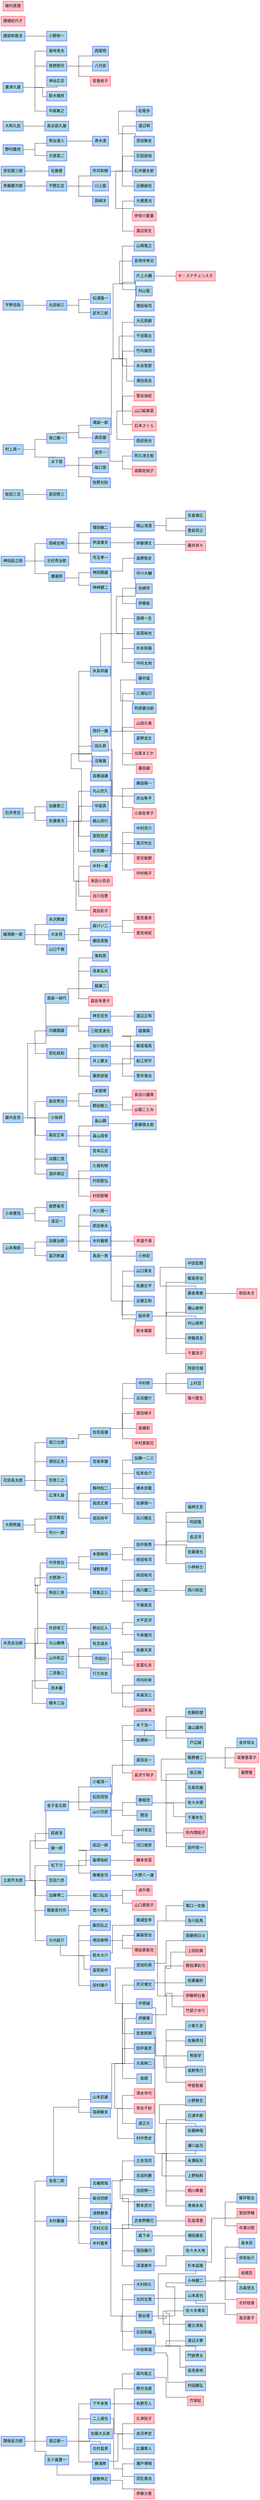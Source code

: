graph "ShogiPlayers" {
graph [charset="UTF-8", rankdir="LR", splines="ortho"]
node [fontname="Sans", shape="record"]



// Attributes




// Persons
pro_1 [color="blue", fillcolor="lightblue", label=" 金易二郎", style="filled"]
pro_2 [color="blue", fillcolor="lightblue", label=" 木村義雄", style="filled"]
pro_3 [color="blue", fillcolor="lightblue", label=" 金子金五郎", style="filled"]
pro_4 [color="blue", fillcolor="lightblue", label=" 渡辺東一", style="filled"]
pro_5 [color="blue", fillcolor="lightblue", label=" 萩原淳", style="filled"]
pro_6 [color="blue", fillcolor="lightblue", label=" 中井捨吉", style="filled"]
pro_7 [color="blue", fillcolor="lightblue", label=" 大野源一", style="filled"]
pro_8 [color="blue", fillcolor="lightblue", label=" 志沢春吉", style="filled"]
pro_9 [color="blue", fillcolor="lightblue", label=" 市川一郎", style="filled"]
pro_10 [color="blue", fillcolor="lightblue", label=" 坂口允彦", style="filled"]
pro_11 [color="blue", fillcolor="lightblue", label=" 塚田正夫", style="filled"]
pro_12 [color="blue", fillcolor="lightblue", label=" 梶一郎", style="filled"]
pro_13 [color="blue", fillcolor="lightblue", label=" 角田三男", style="filled"]
pro_14 [color="blue", fillcolor="lightblue", label=" 加藤治郎", style="filled"]
pro_15 [color="blue", fillcolor="lightblue", label=" 松下力", style="filled"]
pro_16 [color="blue", fillcolor="lightblue", label=" 奥野基芳", style="filled"]
pro_17 [color="blue", fillcolor="lightblue", label=" 小堀清一", style="filled"]
pro_18 [color="blue", fillcolor="lightblue", label=" 升田幸三", style="filled"]
pro_19 [color="blue", fillcolor="lightblue", label=" 高島一岐代", style="filled"]
pro_20 [color="blue", fillcolor="lightblue", label=" 荒巻三之", style="filled"]
pro_21 [color="blue", fillcolor="lightblue", label=" 永沢勝雄", style="filled"]
pro_22 [color="blue", fillcolor="lightblue", label=" 加藤恵三", style="filled"]
pro_23 [color="blue", fillcolor="lightblue", label=" 岡崎史明", style="filled"]
pro_24 [color="blue", fillcolor="lightblue", label=" 北楯修哉", style="filled"]
pro_25 [color="blue", fillcolor="lightblue", label=" 松田茂役", style="filled"]
pro_26 [color="blue", fillcolor="lightblue", label=" 大山康晴", style="filled"]
pro_27 [color="blue", fillcolor="lightblue", label=" 山本武雄", style="filled"]
pro_28 [color="blue", fillcolor="lightblue", label=" 山中和正", style="filled"]
pro_29 [color="blue", fillcolor="lightblue", label=" 板谷四郎", style="filled"]
pro_30 [color="blue", fillcolor="lightblue", label=" 本間爽悦", style="filled"]
pro_31 [color="blue", fillcolor="lightblue", label=" 高柳敏夫", style="filled"]
pro_32 [color="blue", fillcolor="lightblue", label=" 広津久雄", style="filled"]
pro_33 [color="blue", fillcolor="lightblue", label=" 吉田六彦", style="filled"]
pro_34 [color="blue", fillcolor="lightblue", label=" 富沢幹雄", style="filled"]
pro_35 [color="blue", fillcolor="lightblue", label=" 原田泰夫", style="filled"]
pro_36 [color="blue", fillcolor="lightblue", label=" 星田啓三", style="filled"]
pro_37 [color="blue", fillcolor="lightblue", label=" 南口繁一", style="filled"]
pro_38 [color="blue", fillcolor="lightblue", label=" 北村秀治郎", style="filled"]
pro_39 [color="blue", fillcolor="lightblue", label=" 花村元司", style="filled"]
pro_40 [color="blue", fillcolor="lightblue", label=" 山川次彦", style="filled"]
pro_41 [color="blue", fillcolor="lightblue", label=" 佐瀬勇次", style="filled"]
pro_42 [color="blue", fillcolor="lightblue", label=" 加藤博二", style="filled"]
pro_43 [color="blue", fillcolor="lightblue", label=" 丸田祐三", style="filled"]
pro_44 [color="blue", fillcolor="lightblue", label=" 灘蓮照", style="filled"]
pro_45 [color="blue", fillcolor="lightblue", label=" 平野広吉", style="filled"]
pro_46 [color="blue", fillcolor="lightblue", label=" 五十嵐豊一", style="filled"]
pro_47 [color="blue", fillcolor="lightblue", label=" 清野静男", style="filled"]
pro_48 [color="blue", fillcolor="lightblue", label=" 佐藤豊", style="filled"]
pro_49 [color="blue", fillcolor="lightblue", label=" 木川貴一", style="filled"]
pro_50 [color="blue", fillcolor="lightblue", label=" 下平幸男", style="filled"]
pro_51 [color="blue", fillcolor="lightblue", label=" 二見敬三", style="filled"]
pro_52 [color="blue", fillcolor="lightblue", label=" 西本馨", style="filled"]
pro_53 [color="blue", fillcolor="lightblue", label=" 神田鎮雄", style="filled"]
pro_54 [color="blue", fillcolor="lightblue", label=" 熊谷達人", style="filled"]
pro_55 [color="blue", fillcolor="lightblue", label=" 増田敏二", style="filled"]
pro_56 [color="blue", fillcolor="lightblue", label=" 浅沼一", style="filled"]
pro_57 [color="blue", fillcolor="lightblue", label=" 二上達也", style="filled"]
pro_58 [color="blue", fillcolor="lightblue", label=" 橋本三治", style="filled"]
pro_59 [color="blue", fillcolor="lightblue", label=" 津村常吉", style="filled"]
pro_60 [color="blue", fillcolor="lightblue", label=" 北村昌男", style="filled"]
pro_61 [color="blue", fillcolor="lightblue", label=" 関根茂", style="filled"]
pro_62 [color="blue", fillcolor="lightblue", label=" 大友昇", style="filled"]
pro_63 [color="blue", fillcolor="lightblue", label=" 佐藤庄平", style="filled"]
pro_64 [color="blue", fillcolor="lightblue", label=" 加藤一二三", style="filled"]
pro_65 [color="blue", fillcolor="lightblue", label=" 宮坂幸雄", style="filled"]
pro_66 [color="blue", fillcolor="lightblue", label=" 有吉道夫", style="filled"]
pro_67 [color="blue", fillcolor="lightblue", label=" 長谷部久雄", style="filled"]
pro_68 [color="blue", fillcolor="lightblue", label=" 芹沢博文", style="filled"]
pro_69 [color="blue", fillcolor="lightblue", label=" 関屋喜代作", style="filled"]
pro_70 [color="blue", fillcolor="lightblue", label=" 賀集正三", style="filled"]
pro_71 [color="blue", fillcolor="lightblue", label=" 大村和久", style="filled"]
pro_72 [color="blue", fillcolor="lightblue", label=" 大原英二", style="filled"]
pro_73 [color="blue", fillcolor="lightblue", label=" 剱持松二", style="filled"]
pro_74 [color="blue", fillcolor="lightblue", label=" 佐藤大五郎", style="filled"]
pro_75 [color="blue", fillcolor="lightblue", label=" 吉田利勝", style="filled"]
pro_76 [color="blue", fillcolor="lightblue", label=" 北村文男", style="filled"]
pro_77 [color="blue", fillcolor="lightblue", label=" 内藤國雄", style="filled"]
pro_78 [color="blue", fillcolor="lightblue", label=" 伊達康夫", style="filled"]
pro_79 [color="blue", fillcolor="lightblue", label=" 佐伯昌優", style="filled"]
pro_80 [color="blue", fillcolor="lightblue", label=" 木村嘉孝", style="filled"]
pro_81 [color="blue", fillcolor="lightblue", label=" 山口千嶺", style="filled"]
pro_82 [color="blue", fillcolor="lightblue", label=" 木村義徳", style="filled"]
pro_83 [color="blue", fillcolor="lightblue", label=" 高島弘光", style="filled"]
pro_84 [color="blue", fillcolor="lightblue", label=" 板谷進", style="filled"]
pro_85 [color="blue", fillcolor="lightblue", label=" 米長邦雄", style="filled"]
pro_86 [color="blue", fillcolor="lightblue", label=" 大内延介", style="filled"]
pro_87 [color="blue", fillcolor="lightblue", label=" 西村一義", style="filled"]
pro_88 [color="blue", fillcolor="lightblue", label=" 木下晃", style="filled"]
pro_89 [color="blue", fillcolor="lightblue", label=" 山口英夫", style="filled"]
pro_90 [color="blue", fillcolor="lightblue", label=" 桜井昇", style="filled"]
pro_91 [color="blue", fillcolor="lightblue", label=" 田辺一郎", style="filled"]
pro_92 [color="blue", fillcolor="lightblue", label=" 中原誠", style="filled"]
pro_93 [color="blue", fillcolor="lightblue", label=" 桐山清澄", style="filled"]
pro_94 [color="blue", fillcolor="lightblue", label=" 高田丈資", style="filled"]
pro_95 [color="blue", fillcolor="lightblue", label=" 河口俊彦", style="filled"]
pro_96 [color="blue", fillcolor="lightblue", label=" 勝浦修", style="filled"]
pro_97 [color="blue", fillcolor="lightblue", label=" 石田和雄", style="filled"]
pro_98 [color="blue", fillcolor="lightblue", label=" 若松政和", style="filled"]
pro_99 [color="blue", fillcolor="lightblue", label=" 森安秀光", style="filled"]
pro_100 [color="blue", fillcolor="lightblue", label=" 森けい二", style="filled"]
pro_101 [color="blue", fillcolor="lightblue", label=" 滝誠一郎", style="filled"]
pro_102 [color="blue", fillcolor="lightblue", label=" 池田修一", style="filled"]
pro_103 [color="blue", fillcolor="lightblue", label=" 野本虎次", style="filled"]
pro_104 [color="blue", fillcolor="lightblue", label=" 田中魁秀", style="filled"]
pro_105 [color="blue", fillcolor="lightblue", label=" 坪内利幸", style="filled"]
pro_106 [color="blue", fillcolor="lightblue", label=" 佐藤義則", style="filled"]
pro_107 [color="blue", fillcolor="lightblue", label=" 安恵照剛", style="filled"]
pro_108 [color="blue", fillcolor="lightblue", label=" 森安正幸", style="filled"]
pro_109 [color="blue", fillcolor="lightblue", label=" 田丸昇", style="filled"]
pro_110 [color="blue", fillcolor="lightblue", label=" 宮田利男", style="filled"]
pro_111 [color="blue", fillcolor="lightblue", label=" 真部一男", style="filled"]
pro_112 [color="blue", fillcolor="lightblue", label=" 小阪昇", style="filled"]
pro_113 [color="blue", fillcolor="lightblue", label=" 淡路仁茂", style="filled"]
pro_114 [color="blue", fillcolor="lightblue", label=" 青野照市", style="filled"]
pro_115 [color="blue", fillcolor="lightblue", label=" 椎橋金司", style="filled"]
pro_116 [color="blue", fillcolor="lightblue", label=" 前田祐司", style="filled"]
pro_117 [color="blue", fillcolor="lightblue", label=" 飯野健二", style="filled"]
pro_118 [color="blue", fillcolor="lightblue", label=" 伊藤果", style="filled"]
pro_119 [color="blue", fillcolor="lightblue", label=" 菊地常夫", style="filled"]
pro_120 [color="blue", fillcolor="lightblue", label=" 桐谷広人", style="filled"]
pro_121 [color="blue", fillcolor="lightblue", label=" 沼春雄", style="filled"]
pro_122 [color="blue", fillcolor="lightblue", label=" 有野芳人", style="filled"]
pro_123 [color="blue", fillcolor="lightblue", label=" 小林健二", style="filled"]
pro_124 [color="blue", fillcolor="lightblue", label=" 土佐浩司", style="filled"]
pro_125 [color="blue", fillcolor="lightblue", label=" 酒井順吉", style="filled"]
pro_126 [color="blue", fillcolor="lightblue", label=" 森信雄", style="filled"]
pro_127 [color="blue", fillcolor="lightblue", label=" 田中寅彦", style="filled"]
pro_128 [color="blue", fillcolor="lightblue", label=" 東和男", style="filled"]
pro_129 [color="blue", fillcolor="lightblue", label=" 中田章道", style="filled"]
pro_130 [color="blue", fillcolor="lightblue", label=" 大島映二", style="filled"]
pro_131 [color="blue", fillcolor="lightblue", label=" 谷川浩司", style="filled"]
pro_132 [color="blue", fillcolor="lightblue", label=" 松浦隆一", style="filled"]
pro_133 [color="blue", fillcolor="lightblue", label=" 青木清", style="filled"]
pro_134 [color="blue", fillcolor="lightblue", label=" 小野修一", style="filled"]
pro_135 [color="blue", fillcolor="lightblue", label=" 福崎文吾", style="filled"]
pro_136 [color="blue", fillcolor="lightblue", label=" 鈴木輝彦", style="filled"]
pro_137 [color="blue", fillcolor="lightblue", label=" 武者野勝巳", style="filled"]
pro_138 [color="blue", fillcolor="lightblue", label=" 脇謙二", style="filled"]
pro_140 [color="blue", fillcolor="lightblue", label=" 瀬戸博晴", style="filled"]
pro_141 [color="blue", fillcolor="lightblue", label=" 児玉孝一", style="filled"]
pro_142 [color="blue", fillcolor="lightblue", label=" 高橋道雄", style="filled"]
pro_143 [color="blue", fillcolor="lightblue", label=" 中村修", style="filled"]
pro_144 [color="blue", fillcolor="lightblue", label=" 泉正樹", style="filled"]
pro_145 [color="blue", fillcolor="lightblue", label=" 依田有司", style="filled"]
pro_146 [color="blue", fillcolor="lightblue", label=" 島朗", style="filled"]
pro_147 [color="blue", fillcolor="lightblue", label=" 南芳一", style="filled"]
pro_148 [color="blue", fillcolor="lightblue", label=" 塚田泰明", style="filled"]
pro_149 [color="blue", fillcolor="lightblue", label=" 神谷広志", style="filled"]
pro_150 [color="blue", fillcolor="lightblue", label=" 植山悦行", style="filled"]
pro_151 [color="blue", fillcolor="lightblue", label=" 西川慶二", style="filled"]
pro_152 [color="blue", fillcolor="lightblue", label=" 武市三郎", style="filled"]
pro_153 [color="blue", fillcolor="lightblue", label=" 室岡克彦", style="filled"]
pro_154 [color="blue", fillcolor="lightblue", label=" 堀口弘治", style="filled"]
pro_155 [color="blue", fillcolor="lightblue", label=" 大野八一雄", style="filled"]
pro_156 [color="blue", fillcolor="lightblue", label=" 加瀬純一", style="filled"]
pro_157 [color="blue", fillcolor="lightblue", label=" 井上慶太", style="filled"]
pro_158 [color="blue", fillcolor="lightblue", label=" 有森浩三", style="filled"]
pro_159 [color="blue", fillcolor="lightblue", label=" 飯田弘之", style="filled"]
pro_160 [color="blue", fillcolor="lightblue", label=" 神吉宏充", style="filled"]
pro_161 [color="blue", fillcolor="lightblue", label=" 森下卓", style="filled"]
pro_162 [color="blue", fillcolor="lightblue", label=" 浦野真彦", style="filled"]
pro_163 [color="blue", fillcolor="lightblue", label=" 小野敦生", style="filled"]
pro_164 [color="blue", fillcolor="lightblue", label=" 日浦市郎", style="filled"]
pro_165 [color="blue", fillcolor="lightblue", label=" 達正光", style="filled"]
pro_166 [color="blue", fillcolor="lightblue", label=" 伊藤博文", style="filled"]
pro_167 [color="blue", fillcolor="lightblue", label=" 小林宏", style="filled"]
pro_168 [color="blue", fillcolor="lightblue", label=" 富岡英作", style="filled"]
pro_169 [color="blue", fillcolor="lightblue", label=" 関浩", style="filled"]
pro_170 [color="blue", fillcolor="lightblue", label=" 本間博", style="filled"]
pro_171 [color="blue", fillcolor="lightblue", label=" 阿部隆", style="filled"]
pro_172 [color="blue", fillcolor="lightblue", label=" 所司和晴", style="filled"]
pro_173 [color="blue", fillcolor="lightblue", label=" 中田宏樹", style="filled"]
pro_174 [color="blue", fillcolor="lightblue", label=" 安西勝一", style="filled"]
pro_175 [color="blue", fillcolor="lightblue", label=" 羽生善治", style="filled"]
pro_176 [color="blue", fillcolor="lightblue", label=" 中田功", style="filled"]
pro_177 [color="blue", fillcolor="lightblue", label=" 石川陽生", style="filled"]
pro_178 [color="blue", fillcolor="lightblue", label=" 長沼洋", style="filled"]
pro_179 [color="blue", fillcolor="lightblue", label=" 神崎健二", style="filled"]
pro_180 [color="blue", fillcolor="lightblue", label=" 村山聖", style="filled"]
pro_181 [color="blue", fillcolor="lightblue", label=" 櫛田陽一", style="filled"]
pro_182 [color="blue", fillcolor="lightblue", label=" 佐藤康光", style="filled"]
pro_183 [color="blue", fillcolor="lightblue", label=" 森内俊之", style="filled"]
pro_184 [color="blue", fillcolor="lightblue", label=" 中川大輔", style="filled"]
pro_185 [color="blue", fillcolor="lightblue", label=" 先崎学", style="filled"]
pro_186 [color="blue", fillcolor="lightblue", label=" 野田敬三", style="filled"]
pro_187 [color="blue", fillcolor="lightblue", label=" 木下浩一", style="filled"]
pro_188 [color="blue", fillcolor="lightblue", label=" 小倉久史", style="filled"]
pro_189 [color="blue", fillcolor="lightblue", label=" 屋敷伸之", style="filled"]
pro_190 [color="blue", fillcolor="lightblue", label=" 藤原直哉", style="filled"]
pro_191 [color="blue", fillcolor="lightblue", label=" 高田尚平", style="filled"]
pro_192 [color="blue", fillcolor="lightblue", label=" 畠山鎮", style="filled"]
pro_193 [color="blue", fillcolor="lightblue", label=" 畠山成幸", style="filled"]
pro_194 [color="blue", fillcolor="lightblue", label=" 丸山忠久", style="filled"]
pro_195 [color="blue", fillcolor="lightblue", label=" 郷田真隆", style="filled"]
pro_196 [color="blue", fillcolor="lightblue", label=" 佐藤秀司", style="filled"]
pro_197 [color="blue", fillcolor="lightblue", label=" 杉本昌隆", style="filled"]
pro_198 [color="blue", fillcolor="lightblue", label=" 藤井猛", style="filled"]
pro_199 [color="blue", fillcolor="lightblue", label=" 平藤眞吾", style="filled"]
pro_200 [color="blue", fillcolor="lightblue", label=" 豊川孝弘", style="filled"]
pro_201 [color="blue", fillcolor="lightblue", label=" 深浦康市", style="filled"]
pro_202 [color="blue", fillcolor="lightblue", label=" 真田圭一", style="filled"]
pro_203 [color="blue", fillcolor="lightblue", label=" 飯塚祐紀", style="filled"]
pro_204 [color="blue", fillcolor="lightblue", label=" 三浦弘行", style="filled"]
pro_205 [color="blue", fillcolor="lightblue", label=" 伊藤能", style="filled"]
pro_206 [color="blue", fillcolor="lightblue", label=" 川上猛", style="filled"]
pro_207 [color="blue", fillcolor="lightblue", label=" 久保利明", style="filled"]
pro_208 [color="blue", fillcolor="lightblue", label=" 行方尚史", style="filled"]
pro_209 [color="blue", fillcolor="lightblue", label=" 岡崎洋", style="filled"]
pro_210 [color="blue", fillcolor="lightblue", label=" 窪田義行", style="filled"]
pro_211 [color="blue", fillcolor="lightblue", label=" 北浜健介", style="filled"]
pro_212 [color="blue", fillcolor="lightblue", label=" 矢倉規広", style="filled"]
pro_213 [color="blue", fillcolor="lightblue", label=" 鈴木大介", style="filled"]
pro_214 [color="blue", fillcolor="lightblue", label=" 北島忠雄", style="filled"]
pro_215 [color="blue", fillcolor="lightblue", label=" 勝又清和", style="filled"]
pro_216 [color="blue", fillcolor="lightblue", label=" 松本佳介", style="filled"]
pro_217 [color="blue", fillcolor="lightblue", label=" 田村康介", style="filled"]
pro_218 [color="blue", fillcolor="lightblue", label=" 堀口一史座", style="filled"]
pro_219 [color="blue", fillcolor="lightblue", label=" 中座真", style="filled"]
pro_220 [color="blue", fillcolor="lightblue", label=" 近藤正和", style="filled"]
pro_221 [color="blue", fillcolor="lightblue", label=" 野月浩貴", style="filled"]
pro_222 [color="blue", fillcolor="lightblue", label=" 木村一基", style="filled"]
pro_223 [color="blue", fillcolor="lightblue", label=" 小林裕士", style="filled"]
pro_224 [color="blue", fillcolor="lightblue", label=" 佐藤紳哉", style="filled"]
pro_225 [color="blue", fillcolor="lightblue", label=" 増田裕司", style="filled"]
pro_226 [color="blue", fillcolor="lightblue", label=" 高野秀行", style="filled"]
pro_227 [color="blue", fillcolor="lightblue", label=" 山崎隆之", style="filled"]
pro_228 [color="blue", fillcolor="lightblue", label=" 伊奈祐介", style="filled"]
pro_229 [color="blue", fillcolor="lightblue", label=" 山本真也", style="filled"]
pro_230 [color="blue", fillcolor="lightblue", label=" 中尾敏之", style="filled"]
pro_231 [color="blue", fillcolor="lightblue", label=" 松尾歩", style="filled"]
pro_232 [color="blue", fillcolor="lightblue", label=" 金沢孝史", style="filled"]
pro_233 [color="blue", fillcolor="lightblue", label=" 阿久津主税", style="filled"]
pro_234 [color="blue", fillcolor="lightblue", label=" 安用寺孝功", style="filled"]
pro_235 [color="blue", fillcolor="lightblue", label=" 渡辺明", style="filled"]
pro_236 [color="blue", fillcolor="lightblue", label=" 飯島栄治", style="filled"]
pro_237 [color="blue", fillcolor="lightblue", label=" 千葉幸生", style="filled"]
pro_238 [color="blue", fillcolor="lightblue", label=" 上野裕和", style="filled"]
pro_239 [color="blue", fillcolor="lightblue", label=" 橋本崇載", style="filled"]
pro_240 [color="blue", fillcolor="lightblue", label=" 佐々木慎", style="filled"]
pro_241 [color="blue", fillcolor="lightblue", label=" 宮田敦史", style="filled"]
pro_242 [color="blue", fillcolor="lightblue", label=" 村田智弘", style="filled"]
pro_243 [color="blue", fillcolor="lightblue", label=" 大平武洋", style="filled"]
pro_244 [color="blue", fillcolor="lightblue", label=" 熊坂学", style="filled"]
pro_245 [color="blue", fillcolor="lightblue", label=" 藤倉勇樹", style="filled"]
pro_246 [color="blue", fillcolor="lightblue", label=" 横山泰明", style="filled"]
pro_247 [color="blue", fillcolor="lightblue", label=" 島本亮", style="filled"]
pro_248 [color="blue", fillcolor="lightblue", label=" 西尾明", style="filled"]
pro_249 [color="blue", fillcolor="lightblue", label=" 村山慈明", style="filled"]
pro_250 [color="blue", fillcolor="lightblue", label=" 佐藤和俊", style="filled"]
pro_251 [color="blue", fillcolor="lightblue", label=" 片上大輔", style="filled"]
pro_252 [color="blue", fillcolor="lightblue", label=" 中村亮介", style="filled"]
pro_253 [color="blue", fillcolor="lightblue", label=" 村中秀史", style="filled"]
pro_254 [color="blue", fillcolor="lightblue", label=" 阪口悟", style="filled"]
pro_255 [color="blue", fillcolor="lightblue", label=" 広瀬章人", style="filled"]
pro_256 [color="blue", fillcolor="lightblue", label=" 長岡裕也", style="filled"]
pro_257 [color="blue", fillcolor="lightblue", label=" 高崎一生", style="filled"]
pro_258 [color="blue", fillcolor="lightblue", label=" 遠山雄亮", style="filled"]
pro_259 [color="blue", fillcolor="lightblue", label=" 瀬川晶司", style="filled"]
pro_260 [color="blue", fillcolor="lightblue", label=" 糸谷哲郎", style="filled"]
pro_261 [color="blue", fillcolor="lightblue", label=" 中村太地", style="filled"]
pro_262 [color="blue", fillcolor="lightblue", label=" 戸辺誠", style="filled"]
pro_263 [color="blue", fillcolor="lightblue", label=" 佐藤天彦", style="filled"]
pro_264 [color="blue", fillcolor="lightblue", label=" 豊島将之", style="filled"]
pro_265 [color="blue", fillcolor="lightblue", label=" 金井恒太", style="filled"]
pro_266 [color="blue", fillcolor="lightblue", label=" 伊藤真吾", style="filled"]
pro_267 [color="blue", fillcolor="lightblue", label=" 村田顕弘", style="filled"]
pro_268 [color="blue", fillcolor="lightblue", label=" 及川拓馬", style="filled"]
pro_269 [color="blue", fillcolor="lightblue", label=" 稲葉陽", style="filled"]
pro_270 [color="blue", fillcolor="lightblue", label=" 田中悠一", style="filled"]
pro_271 [color="blue", fillcolor="lightblue", label=" 佐藤慎一", style="filled"]
pro_272 [color="blue", fillcolor="lightblue", label=" 西川和宏", style="filled"]
pro_273 [color="blue", fillcolor="lightblue", label=" 渡辺正和", style="filled"]
pro_274 [color="blue", fillcolor="lightblue", label=" 澤田真吾", style="filled"]
pro_275 [color="blue", fillcolor="lightblue", label=" 大石直嗣", style="filled"]
pro_276 [color="blue", fillcolor="lightblue", label=" 永瀬拓矢", style="filled"]
pro_277 [color="blue", fillcolor="lightblue", label=" 阿部健治郎", style="filled"]
pro_278 [color="blue", fillcolor="lightblue", label=" 菅井竜也", style="filled"]
pro_279 [color="blue", fillcolor="lightblue", label=" 牧野光則", style="filled"]
pro_280 [color="blue", fillcolor="lightblue", label=" 佐々木勇気", style="filled"]
pro_281 [color="blue", fillcolor="lightblue", label=" 船江恒平", style="filled"]
pro_282 [color="blue", fillcolor="lightblue", label=" 門倉啓太", style="filled"]
pro_283 [color="blue", fillcolor="lightblue", label=" 阿部光瑠", style="filled"]
pro_284 [color="blue", fillcolor="lightblue", label=" 高見泰地", style="filled"]
pro_285 [color="blue", fillcolor="lightblue", label=" 藤森哲也", style="filled"]
pro_286 [color="blue", fillcolor="lightblue", label=" 斎藤慎太郎", style="filled"]
pro_287 [color="blue", fillcolor="lightblue", label=" 八代弥", style="filled"]
pro_288 [color="blue", fillcolor="lightblue", label=" 上村亘", style="filled"]
pro_289 [color="blue", fillcolor="lightblue", label=" 石田直裕", style="filled"]
pro_290 [color="blue", fillcolor="lightblue", label=" 渡辺大夢", style="filled"]
pro_291 [color="blue", fillcolor="lightblue", label=" 千田翔太", style="filled"]
pro_292 [color="blue", fillcolor="lightblue", label=" 竹内雄悟", style="filled"]
pro_293 [color="blue", fillcolor="lightblue", label=" 石井健太郎", style="filled"]
pro_294 [color="blue", fillcolor="lightblue", label=" 三枚堂達也", style="filled"]
pro_295 [color="blue", fillcolor="lightblue", label=" 星野良生", style="filled"]
pro_296 [color="blue", fillcolor="lightblue", label=" 宮本広志", style="filled"]
pro_297 [color="blue", fillcolor="lightblue", label=" 増田康宏", style="filled"]
pro_298 [color="blue", fillcolor="lightblue", label=" 黒沢怜生", style="filled"]
pro_299 [color="blue", fillcolor="lightblue", label=" 今泉健司", style="filled"]
pro_300 [color="blue", fillcolor="lightblue", label=" 青嶋未来", style="filled"]
pro_301 [color="blue", fillcolor="lightblue", label=" 梶浦宏孝", style="filled"]
pro_302 [color="blue", fillcolor="lightblue", label=" 高野智史", style="filled"]
pro_303 [color="blue", fillcolor="lightblue", label=" 近藤誠也", style="filled"]
pro_304 [color="blue", fillcolor="lightblue", label=" 都成竜馬", style="filled"]
pro_305 [color="blue", fillcolor="lightblue", label=" 井出隼平", style="filled"]
pro_306 [color="blue", fillcolor="lightblue", label=" 佐々木大地", style="filled"]
pro_307 [color="blue", fillcolor="lightblue", label=" 藤井聡太", style="filled"]
pro_308 [color="blue", fillcolor="lightblue", label=" 大橋貴洸", style="filled"]
pro_309 [color="blue", fillcolor="lightblue", label=" 西田拓也", style="filled"]
pro_310 [color="blue", fillcolor="lightblue", label=" 杉本和陽", style="filled"]
pro_311 [color="blue", fillcolor="lightblue", label=" 斎藤明日斗", style="filled"]
pro_312 [color="blue", fillcolor="lightblue", label=" 古森悠太", style="filled"]
lady_1 [color="red", fillcolor="pink", label=" 関根紀代子", style="filled"]
lady_2 [color="red", fillcolor="pink", label=" 谷川治恵", style="filled"]
lady_3 [color="red", fillcolor="pink", label=" 森安多恵子", style="filled"]
lady_5 [color="red", fillcolor="pink", label=" 長沢千和子", style="filled"]
lady_6 [color="red", fillcolor="pink", label=" 山田久美", style="filled"]
lady_7 [color="red", fillcolor="pink", label=" 清水市代", style="filled"]
lady_8 [color="red", fillcolor="pink", label=" 高群佐知子", style="filled"]
lady_9 [color="red", fillcolor="pink", label=" 斎田晴子", style="filled"]
lady_10 [color="red", fillcolor="pink", label=" 石高澄恵", style="filled"]
lady_11 [color="red", fillcolor="pink", label=" 植村真理", style="filled"]
lady_12 [color="red", fillcolor="pink", label=" 真田彩子", style="filled"]
lady_13 [color="red", fillcolor="pink", label=" 高橋和", style="filled"]
lady_14 [color="red", fillcolor="pink", label=" 本田小百合", style="filled"]
lady_15 [color="red", fillcolor="pink", label=" 久津知子", style="filled"]
lady_16 [color="red", fillcolor="pink", label=" 矢内理絵子", style="filled"]
lady_17 [color="red", fillcolor="pink", label=" 千葉涼子", style="filled"]
lady_18 [color="red", fillcolor="pink", label=" 伊藤明日香", style="filled"]
lady_19 [color="red", fillcolor="pink", label=" 竹部さゆり", style="filled"]
lady_20 [color="red", fillcolor="pink", label=" 早水千紗", style="filled"]
lady_21 [color="red", fillcolor="pink", label=" 甲斐智美", style="filled"]
lady_22 [color="red", fillcolor="pink", label=" 安食総子", style="filled"]
lady_23 [color="red", fillcolor="pink", label=" 藤田綾", style="filled"]
lady_24 [color="red", fillcolor="pink", label=" 野田澤彩乃", style="filled"]
lady_25 [color="red", fillcolor="pink", label=" 山田朱未", style="filled"]
lady_26 [color="red", fillcolor="pink", label=" 上田初美", style="filled"]
lady_27 [color="red", fillcolor="pink", label=" 坂東香菜子", style="filled"]
lady_28 [color="red", fillcolor="pink", label=" 村田智穂", style="filled"]
lady_29 [color="red", fillcolor="pink", label=" 鈴木環那", style="filled"]
lady_30 [color="red", fillcolor="pink", label=" 中村真梨花", style="filled"]
lady_31 [color="red", fillcolor="pink", label=" 貞升南", style="filled"]
lady_32 [color="red", fillcolor="pink", label=" 岩根忍", style="filled"]
lady_33 [color="red", fillcolor="pink", label=" 里見香奈", style="filled"]
lady_34 [color="red", fillcolor="pink", label=" 井道千尋", style="filled"]
lady_35 [color="red", fillcolor="pink", label=" 室田伊緒", style="filled"]
lady_36 [color="red", fillcolor="pink", label=" 伊奈川愛菓", style="filled"]
lady_37 [color="red", fillcolor="pink", label=" 宮宗紫野", style="filled"]
lady_38 [color="red", fillcolor="pink", label=" 中村桃子", style="filled"]
lady_39 [color="red", fillcolor="pink", label=" 山口恵梨子", style="filled"]
lady_40 [color="red", fillcolor="pink", label=" 香川愛生", style="filled"]
lady_41 [color="red", fillcolor="pink", label=" 渡辺弥生", style="filled"]
lady_42 [color="red", fillcolor="pink", label=" 室谷由紀", style="filled"]
lady_43 [color="red", fillcolor="pink", label=" 北尾まどか", style="filled"]
lady_44 [color="red", fillcolor="pink", label=" 長谷川優貴", style="filled"]
lady_45 [color="red", fillcolor="pink", label=" 竹俣紅", style="filled"]
lady_46 [color="red", fillcolor="pink", label=" 北村桂香", style="filled"]
lady_47 [color="red", fillcolor="pink", label=" 相川春香", style="filled"]
lady_48 [color="red", fillcolor="pink", label=" 飯野愛", style="filled"]
lady_49 [color="red", fillcolor="pink", label=" 山根ことみ", style="filled"]
lady_50 [color="red", fillcolor="pink", label=" 和田あき", style="filled"]
lady_51 [color="red", fillcolor="pink", label=" 塚田恵梨花", style="filled"]
lady_52 [color="red", fillcolor="pink", label=" 伊藤沙恵", style="filled"]
lady_53 [color="red", fillcolor="pink", label=" 中澤沙耶", style="filled"]
lady_54 [color="red", fillcolor="pink", label=" 高浜愛子", style="filled"]
lady_55 [color="red", fillcolor="pink", label=" 山口絵美菜", style="filled"]
lady_56 [color="red", fillcolor="pink", label=" 里見咲紀", style="filled"]
lady_57 [color="red", fillcolor="pink", label=" 石本さくら", style="filled"]
lady_58 [color="red", fillcolor="pink", label=" 頼本奈菜", style="filled"]
lady_59 [color="red", fillcolor="pink", label=" Ｋ・ステチェンスカ", style="filled"]
lady_6002 [color="red", fillcolor="pink", label=" 武富礼衣", style="filled"]
lady_6003 [color="red", fillcolor="pink", label=" 藤井奈々", style="filled"]
lady_6004 [color="red", fillcolor="pink", label=" 小高佐季子", style="filled"]
extra_1 [color="blue", fillcolor="lightblue", label=" 関根金次郎", style="filled"]
extra_2 [color="blue", fillcolor="lightblue", label=" 土居市太郎", style="filled"]
extra_3 [color="blue", fillcolor="lightblue", label=" 木見金治郎", style="filled"]
extra_4 [color="blue", fillcolor="lightblue", label=" 大崎熊雄", style="filled"]
extra_5 [color="blue", fillcolor="lightblue", label=" 花田長太郎", style="filled"]
extra_6 [color="blue", fillcolor="lightblue", label=" 山本樟郎", style="filled"]
extra_7 [color="blue", fillcolor="lightblue", label=" 小泉雅信", style="filled"]
extra_8 [color="blue", fillcolor="lightblue", label=" 藤内金吾", style="filled"]
extra_9 [color="blue", fillcolor="lightblue", label=" 飯塚勘一郎", style="filled"]
extra_10 [color="blue", fillcolor="lightblue", label=" 石井秀吉", style="filled"]
extra_11 [color="blue", fillcolor="lightblue", label=" 神田辰之助", style="filled"]
extra_12 [color="blue", fillcolor="lightblue", label=" 阪田三吉", style="filled"]
extra_13 [color="blue", fillcolor="lightblue", label=" 村上真一", style="filled"]
extra_14 [color="blue", fillcolor="lightblue", label=" 平野信助", style="filled"]
extra_15 [color="blue", fillcolor="lightblue", label=" 斉藤銀次郎", style="filled"]
extra_16 [color="blue", fillcolor="lightblue", label=" 宮松関三郎", style="filled"]
extra_17 [color="blue", fillcolor="lightblue", label=" 野村慶虎", style="filled"]
extra_18 [color="blue", fillcolor="lightblue", label=" 大和久彪", style="filled"]
extra_19 [color="blue", fillcolor="lightblue", label=" 廣津久雄", style="filled"]
extra_20 [color="blue", fillcolor="lightblue", label=" 建部和歌夫", style="filled"]

// Generations


// Families
f0_c0 [height="0.01", shape="point", width="0.01"]
f0_c1 [height="0.01", shape="point", width="0.01"]
f0_c2 [height="0.01", shape="point", width="0.01"]
{rank=same; f0_c0 -- f0_c1 -- f0_c2}
pro_1 -- f0_c1
f0_c0 -- pro_27
f0_c2 -- pro_31
f1_c0 [height="0.01", shape="point", width="0.01"]
f1_c1 [height="0.01", shape="point", width="0.01"]
f1_c2 [height="0.01", shape="point", width="0.01"]
{rank=same; f1_c0 -- f1_c1 -- f1_c2}
pro_2 -- f1_c1
f1_c0 -- pro_24
f1_c0 -- pro_29
f1_c1 -- pro_39
f1_c1 -- pro_47
f1_c2 -- pro_80
f2_c0 [height="0.01", shape="point", width="0.01"]
f2_c1 [height="0.01", shape="point", width="0.01"]
f2_c2 [height="0.01", shape="point", width="0.01"]
{rank=same; f2_c0 -- f2_c1 -- f2_c2}
pro_3 -- f2_c1
f2_c0 -- pro_17
f2_c1 -- pro_25
f2_c2 -- pro_40
f3_c0 [height="0.01", shape="point", width="0.01"]
f3_c1 [height="0.01", shape="point", width="0.01"]
f3_c2 [height="0.01", shape="point", width="0.01"]
{rank=same; f3_c0 -- f3_c1 -- f3_c2}
pro_4 -- f3_c1
f3_c0 -- pro_50
f3_c0 -- pro_57
f3_c1 -- pro_60
f3_c1 -- pro_74
f3_c2 -- pro_96
f4_c0 [height="0.01", shape="point", width="0.01"]
f4_c1 [height="0.01", shape="point", width="0.01"]
f4_c2 [height="0.01", shape="point", width="0.01"]
{rank=same; f4_c0 -- f4_c1 -- f4_c2}
pro_6 -- f4_c1
f4_c0 -- pro_30
f4_c2 -- pro_162
f5_c [height="0.01", shape="point", width="0.01"]
pro_10 -- f5_c
f5_c -- pro_79
f6_c [height="0.01", shape="point", width="0.01"]
pro_11 -- f6_c
f6_c -- pro_65
f7_c [height="0.01", shape="point", width="0.01"]
pro_13 -- f7_c
f7_c -- pro_70
f8_c0 [height="0.01", shape="point", width="0.01"]
f8_c1 [height="0.01", shape="point", width="0.01"]
f8_c2 [height="0.01", shape="point", width="0.01"]
{rank=same; f8_c0 -- f8_c1 -- f8_c2}
pro_14 -- f8_c1
f8_c0 -- pro_35
f8_c0 -- pro_49
f8_c1 -- pro_82
f8_c2 -- pro_111
f9_c0 [height="0.01", shape="point", width="0.01"]
f9_c1 [height="0.01", shape="point", width="0.01"]
f9_c2 [height="0.01", shape="point", width="0.01"]
{rank=same; f9_c0 -- f9_c1 -- f9_c2}
pro_15 -- f9_c1
f9_c0 -- pro_91
f9_c1 -- pro_115
f9_c2 -- pro_203
f10_c0 [height="0.01", shape="point", width="0.01"]
f10_c1 [height="0.01", shape="point", width="0.01"]
f10_c2 [height="0.01", shape="point", width="0.01"]
{rank=same; f10_c0 -- f10_c1 -- f10_c2}
pro_17 -- f10_c1
f10_c0 -- pro_59
f10_c2 -- pro_95
f11_c [height="0.01", shape="point", width="0.01"]
pro_18 -- f11_c
f11_c -- pro_120
f12_c0 [height="0.01", shape="point", width="0.01"]
f12_c1 [height="0.01", shape="point", width="0.01"]
f12_c2 [height="0.01", shape="point", width="0.01"]
{rank=same; f12_c0 -- f12_c1 -- f12_c2}
pro_19 -- f12_c1
f12_c0 -- pro_83
f12_c0 -- pro_128
f12_c1 -- pro_138
f12_c2 -- lady_3
f13_c0 [height="0.01", shape="point", width="0.01"]
f13_c1 [height="0.01", shape="point", width="0.01"]
f13_c2 [height="0.01", shape="point", width="0.01"]
{rank=same; f13_c0 -- f13_c1 -- f13_c2}
pro_20 -- f13_c1
f13_c0 -- pro_73
f13_c1 -- pro_94
f13_c2 -- pro_191
f14_c0 [height="0.01", shape="point", width="0.01"]
f14_c1 [height="0.01", shape="point", width="0.01"]
f14_c2 [height="0.01", shape="point", width="0.01"]
{rank=same; f14_c0 -- f14_c1 -- f14_c2}
pro_23 -- f14_c1
f14_c0 -- pro_55
f14_c1 -- pro_78
f14_c2 -- pro_141
f15_c0 [height="0.01", shape="point", width="0.01"]
f15_c1 [height="0.01", shape="point", width="0.01"]
f15_c2 [height="0.01", shape="point", width="0.01"]
{rank=same; f15_c0 -- f15_c1 -- f15_c2}
pro_25 -- f15_c1
f15_c0 -- pro_156
f15_c0 -- pro_187
f15_c1 -- pro_202
f15_c2 -- lady_5
f16_c0 [height="0.01", shape="point", width="0.01"]
f16_c1 [height="0.01", shape="point", width="0.01"]
f16_c2 [height="0.01", shape="point", width="0.01"]
{rank=same; f16_c0 -- f16_c1 -- f16_c2}
pro_26 -- f16_c1
f16_c0 -- pro_66
f16_c1 -- pro_176
f16_c2 -- pro_208
f17_c0 [height="0.01", shape="point", width="0.01"]
f17_c1 [height="0.01", shape="point", width="0.01"]
f17_c2 [height="0.01", shape="point", width="0.01"]
{rank=same; f17_c0 -- f17_c1 -- f17_c2}
pro_29 -- f17_c1
f17_c0 -- pro_71
f17_c0 -- pro_76
f17_c1 -- pro_84
f17_c1 -- pro_97
f17_c2 -- pro_129
f18_c0 [height="0.01", shape="point", width="0.01"]
f18_c1 [height="0.01", shape="point", width="0.01"]
f18_c2 [height="0.01", shape="point", width="0.01"]
{rank=same; f18_c0 -- f18_c1 -- f18_c2}
pro_30 -- f18_c1
f18_c0 -- pro_104
f18_c2 -- pro_145
f19_c0 [height="0.01", shape="point", width="0.01"]
f19_c1 [height="0.01", shape="point", width="0.01"]
f19_c2 [height="0.01", shape="point", width="0.01"]
{rank=same; f19_c0 -- f19_c1 -- f19_c2}
pro_31 -- f19_c1
f19_c0 -- pro_68
f19_c0 -- pro_92
f19_c0 -- pro_107
f19_c0 -- pro_110
f19_c1 -- pro_118
f19_c1 -- pro_127
f19_c1 -- pro_130
f19_c1 -- pro_146
f19_c2 -- pro_165
f19_c2 -- pro_253
f19_c2 -- lady_7
f19_c2 -- lady_20
f20_c0 [height="0.01", shape="point", width="0.01"]
f20_c1 [height="0.01", shape="point", width="0.01"]
f20_c2 [height="0.01", shape="point", width="0.01"]
{rank=same; f20_c0 -- f20_c1 -- f20_c2}
pro_35 -- f20_c1
f20_c0 -- pro_63
f20_c0 -- pro_89
f20_c1 -- pro_90
f20_c1 -- pro_220
f20_c2 -- lady_29
f21_c0 [height="0.01", shape="point", width="0.01"]
f21_c1 [height="0.01", shape="point", width="0.01"]
f21_c2 [height="0.01", shape="point", width="0.01"]
{rank=same; f21_c0 -- f21_c1 -- f21_c2}
pro_37 -- f21_c1
f21_c0 -- pro_101
f21_c2 -- pro_126
f22_c0 [height="0.01", shape="point", width="0.01"]
f22_c1 [height="0.01", shape="point", width="0.01"]
f22_c2 [height="0.01", shape="point", width="0.01"]
{rank=same; f22_c0 -- f22_c1 -- f22_c2}
pro_39 -- f22_c1
f22_c0 -- pro_75
f22_c0 -- pro_102
f22_c0 -- pro_103
f22_c1 -- pro_137
f22_c1 -- pro_161
f22_c2 -- pro_201
f22_c2 -- pro_210
f23_c0 [height="0.01", shape="point", width="0.01"]
f23_c1 [height="0.01", shape="point", width="0.01"]
f23_c2 [height="0.01", shape="point", width="0.01"]
{rank=same; f23_c0 -- f23_c1 -- f23_c2}
pro_40 -- f23_c1
f23_c0 -- pro_61
f23_c2 -- pro_169
f24_c0 [height="0.01", shape="point", width="0.01"]
f24_c1 [height="0.01", shape="point", width="0.01"]
f24_c2 [height="0.01", shape="point", width="0.01"]
{rank=same; f24_c0 -- f24_c1 -- f24_c2}
pro_41 -- f24_c1
f24_c0 -- pro_85
f24_c0 -- pro_87
f24_c0 -- pro_109
f24_c0 -- pro_121
f24_c0 -- pro_142
f24_c1 -- pro_150
f24_c1 -- pro_153
f24_c1 -- pro_174
f24_c1 -- pro_194
f24_c1 -- pro_219
f24_c2 -- pro_222
f24_c2 -- lady_2
f24_c2 -- lady_12
f24_c2 -- lady_14
f25_c [height="0.01", shape="point", width="0.01"]
pro_42 -- f25_c
f25_c -- pro_154
f26_c0 [height="0.01", shape="point", width="0.01"]
f26_c1 [height="0.01", shape="point", width="0.01"]
f26_c2 [height="0.01", shape="point", width="0.01"]
{rank=same; f26_c0 -- f26_c1 -- f26_c2}
pro_43 -- f26_c1
f26_c0 -- pro_132
f26_c2 -- pro_152
f27_c0 [height="0.01", shape="point", width="0.01"]
f27_c1 [height="0.01", shape="point", width="0.01"]
f27_c2 [height="0.01", shape="point", width="0.01"]
{rank=same; f27_c0 -- f27_c1 -- f27_c2}
pro_44 -- f27_c1
f27_c0 -- pro_53
f27_c2 -- pro_179
f28_c0 [height="0.01", shape="point", width="0.01"]
f28_c1 [height="0.01", shape="point", width="0.01"]
f28_c2 [height="0.01", shape="point", width="0.01"]
{rank=same; f28_c0 -- f28_c1 -- f28_c2}
pro_45 -- f28_c1
f28_c0 -- pro_172
f28_c1 -- pro_206
f28_c2 -- pro_209
f29_c [height="0.01", shape="point", width="0.01"]
pro_46 -- f29_c
f29_c -- pro_189
f30_c [height="0.01", shape="point", width="0.01"]
pro_47 -- f30_c
f30_c -- pro_124
f31_c [height="0.01", shape="point", width="0.01"]
pro_50 -- f31_c
f31_c -- pro_122
f32_c [height="0.01", shape="point", width="0.01"]
pro_54 -- f32_c
f32_c -- pro_133
f33_c [height="0.01", shape="point", width="0.01"]
pro_55 -- f33_c
f33_c -- pro_93
f34_c0 [height="0.01", shape="point", width="0.01"]
f34_c1 [height="0.01", shape="point", width="0.01"]
f34_c2 [height="0.01", shape="point", width="0.01"]
{rank=same; f34_c0 -- f34_c1 -- f34_c2}
pro_57 -- f34_c1
f34_c0 -- pro_140
f34_c2 -- pro_175
f35_c0 [height="0.01", shape="point", width="0.01"]
f35_c1 [height="0.01", shape="point", width="0.01"]
f35_c2 [height="0.01", shape="point", width="0.01"]
{rank=same; f35_c0 -- f35_c1 -- f35_c2}
pro_61 -- f35_c1
f35_c0 -- pro_117
f35_c0 -- pro_144
f35_c0 -- pro_214
f35_c1 -- pro_237
f35_c1 -- pro_240
f35_c2 -- pro_270
f35_c2 -- lady_16
f36_c0 [height="0.01", shape="point", width="0.01"]
f36_c1 [height="0.01", shape="point", width="0.01"]
f36_c2 [height="0.01", shape="point", width="0.01"]
{rank=same; f36_c0 -- f36_c1 -- f36_c2}
pro_62 -- f36_c1
f36_c0 -- pro_100
f36_c2 -- pro_195
f37_c0 [height="0.01", shape="point", width="0.01"]
f37_c1 [height="0.01", shape="point", width="0.01"]
f37_c2 [height="0.01", shape="point", width="0.01"]
{rank=same; f37_c0 -- f37_c1 -- f37_c2}
pro_66 -- f37_c1
f37_c0 -- pro_105
f37_c1 -- pro_158
f37_c2 -- lady_25
f38_c [height="0.01", shape="point", width="0.01"]
pro_68 -- f38_c
f38_c -- pro_106
f39_c [height="0.01", shape="point", width="0.01"]
pro_69 -- f39_c
f39_c -- pro_200
f40_c0 [height="0.01", shape="point", width="0.01"]
f40_c1 [height="0.01", shape="point", width="0.01"]
f40_c2 [height="0.01", shape="point", width="0.01"]
{rank=same; f40_c0 -- f40_c1 -- f40_c2}
pro_70 -- f40_c1
f40_c0 -- pro_116
f40_c1 -- pro_151
f40_c2 -- pro_199
f41_c0 [height="0.01", shape="point", width="0.01"]
f41_c1 [height="0.01", shape="point", width="0.01"]
f41_c2 [height="0.01", shape="point", width="0.01"]
{rank=same; f41_c0 -- f41_c1 -- f41_c2}
pro_73 -- f41_c1
f41_c0 -- pro_64
f41_c0 -- pro_216
f41_c1 -- pro_239
f41_c2 -- pro_271
f42_c [height="0.01", shape="point", width="0.01"]
pro_76 -- f42_c
f42_c -- pro_229
f43_c0 [height="0.01", shape="point", width="0.01"]
f43_c1 [height="0.01", shape="point", width="0.01"]
f43_c2 [height="0.01", shape="point", width="0.01"]
{rank=same; f43_c0 -- f43_c1 -- f43_c2}
pro_77 -- f43_c1
f43_c0 -- pro_160
f43_c2 -- pro_294
f44_c [height="0.01", shape="point", width="0.01"]
pro_78 -- f44_c
f44_c -- pro_166
f45_c0 [height="0.01", shape="point", width="0.01"]
f45_c1 [height="0.01", shape="point", width="0.01"]
f45_c2 [height="0.01", shape="point", width="0.01"]
{rank=same; f45_c0 -- f45_c1 -- f45_c2}
pro_79 -- f45_c1
f45_c0 -- pro_143
f45_c0 -- pro_211
f45_c1 -- lady_9
f45_c1 -- lady_13
f45_c2 -- lady_30
f46_c [height="0.01", shape="point", width="0.01"]
pro_82 -- f46_c
f46_c -- lady_34
f47_c0 [height="0.01", shape="point", width="0.01"]
f47_c1 [height="0.01", shape="point", width="0.01"]
f47_c2 [height="0.01", shape="point", width="0.01"]
{rank=same; f47_c0 -- f47_c1 -- f47_c2}
pro_84 -- f47_c1
f47_c0 -- pro_123
f47_c2 -- pro_197
f48_c0 [height="0.01", shape="point", width="0.01"]
f48_c1 [height="0.01", shape="point", width="0.01"]
f48_c2 [height="0.01", shape="point", width="0.01"]
{rank=same; f48_c0 -- f48_c1 -- f48_c2}
pro_85 -- f48_c1
f48_c0 -- pro_184
f48_c0 -- pro_185
f48_c0 -- pro_205
f48_c1 -- pro_256
f48_c1 -- pro_257
f48_c2 -- pro_261
f48_c2 -- pro_310
f49_c0 [height="0.01", shape="point", width="0.01"]
f49_c1 [height="0.01", shape="point", width="0.01"]
f49_c2 [height="0.01", shape="point", width="0.01"]
{rank=same; f49_c0 -- f49_c1 -- f49_c2}
pro_86 -- f49_c1
f49_c0 -- pro_148
f49_c0 -- pro_159
f49_c1 -- pro_168
f49_c1 -- pro_213
f49_c2 -- pro_217
f50_c0 [height="0.01", shape="point", width="0.01"]
f50_c1 [height="0.01", shape="point", width="0.01"]
f50_c2 [height="0.01", shape="point", width="0.01"]
{rank=same; f50_c0 -- f50_c1 -- f50_c2}
pro_87 -- f50_c1
f50_c0 -- pro_198
f50_c0 -- pro_204
f50_c0 -- pro_277
f50_c1 -- pro_295
f50_c1 -- lady_6
f50_c2 -- lady_23
f50_c2 -- lady_43
f51_c0 [height="0.01", shape="point", width="0.01"]
f51_c1 [height="0.01", shape="point", width="0.01"]
f51_c2 [height="0.01", shape="point", width="0.01"]
{rank=same; f51_c0 -- f51_c1 -- f51_c2}
pro_88 -- f51_c1
f51_c0 -- pro_147
f51_c1 -- pro_254
f51_c2 -- pro_279
f52_c0 [height="0.01", shape="point", width="0.01"]
f52_c1 [height="0.01", shape="point", width="0.01"]
f52_c2 [height="0.01", shape="point", width="0.01"]
{rank=same; f52_c0 -- f52_c1 -- f52_c2}
pro_90 -- f52_c1
f52_c0 -- pro_173
f52_c0 -- pro_236
f52_c0 -- pro_245
f52_c1 -- pro_246
f52_c1 -- pro_249
f52_c2 -- pro_266
f52_c2 -- lady_17
f53_c0 [height="0.01", shape="point", width="0.01"]
f53_c1 [height="0.01", shape="point", width="0.01"]
f53_c2 [height="0.01", shape="point", width="0.01"]
{rank=same; f53_c0 -- f53_c1 -- f53_c2}
pro_92 -- f53_c1
f53_c0 -- pro_188
f53_c0 -- pro_196
f53_c1 -- pro_226
f53_c1 -- pro_244
f53_c2 -- lady_21
f54_c0 [height="0.01", shape="point", width="0.01"]
f54_c1 [height="0.01", shape="point", width="0.01"]
f54_c2 [height="0.01", shape="point", width="0.01"]
{rank=same; f54_c0 -- f54_c1 -- f54_c2}
pro_93 -- f54_c1
f54_c0 -- pro_212
f54_c2 -- pro_264
f55_c [height="0.01", shape="point", width="0.01"]
pro_94 -- f55_c
f55_c -- pro_177
f56_c0 [height="0.01", shape="point", width="0.01"]
f56_c1 [height="0.01", shape="point", width="0.01"]
f56_c2 [height="0.01", shape="point", width="0.01"]
{rank=same; f56_c0 -- f56_c1 -- f56_c2}
pro_96 -- f56_c1
f56_c0 -- pro_183
f56_c0 -- pro_221
f56_c1 -- pro_232
f56_c1 -- pro_255
f56_c2 -- lady_15
f57_c0 [height="0.01", shape="point", width="0.01"]
f57_c1 [height="0.01", shape="point", width="0.01"]
f57_c2 [height="0.01", shape="point", width="0.01"]
{rank=same; f57_c0 -- f57_c1 -- f57_c2}
pro_97 -- f57_c1
f57_c0 -- pro_215
f57_c0 -- pro_280
f57_c1 -- pro_282
f57_c1 -- pro_284
f57_c2 -- pro_290
f58_c0 [height="0.01", shape="point", width="0.01"]
f58_c1 [height="0.01", shape="point", width="0.01"]
f58_c2 [height="0.01", shape="point", width="0.01"]
{rank=same; f58_c0 -- f58_c1 -- f58_c2}
pro_98 -- f58_c1
f58_c0 -- pro_131
f58_c1 -- pro_157
f58_c2 -- pro_190
f59_c0 [height="0.01", shape="point", width="0.01"]
f59_c1 [height="0.01", shape="point", width="0.01"]
f59_c2 [height="0.01", shape="point", width="0.01"]
{rank=same; f59_c0 -- f59_c1 -- f59_c2}
pro_99 -- f59_c1
f59_c0 -- pro_170
f59_c2 -- pro_186
f60_c0 [height="0.01", shape="point", width="0.01"]
f60_c1 [height="0.01", shape="point", width="0.01"]
f60_c2 [height="0.01", shape="point", width="0.01"]
{rank=same; f60_c0 -- f60_c1 -- f60_c2}
pro_100 -- f60_c1
f60_c0 -- lady_33
f60_c2 -- lady_56
f61_c0 [height="0.01", shape="point", width="0.01"]
f61_c1 [height="0.01", shape="point", width="0.01"]
f61_c2 [height="0.01", shape="point", width="0.01"]
{rank=same; f61_c0 -- f61_c1 -- f61_c2}
pro_101 -- f61_c1
f61_c0 -- pro_233
f61_c2 -- lady_8
f62_c0 [height="0.01", shape="point", width="0.01"]
f62_c1 [height="0.01", shape="point", width="0.01"]
f62_c2 [height="0.01", shape="point", width="0.01"]
{rank=same; f62_c0 -- f62_c1 -- f62_c2}
pro_104 -- f62_c1
f62_c0 -- pro_135
f62_c0 -- pro_171
f62_c1 -- pro_178
f62_c1 -- pro_182
f62_c2 -- pro_223
f63_c0 [height="0.01", shape="point", width="0.01"]
f63_c1 [height="0.01", shape="point", width="0.01"]
f63_c2 [height="0.01", shape="point", width="0.01"]
{rank=same; f63_c0 -- f63_c1 -- f63_c2}
pro_107 -- f63_c1
f63_c0 -- pro_163
f63_c0 -- pro_164
f63_c0 -- pro_224
f63_c1 -- pro_238
f63_c1 -- pro_259
f63_c1 -- pro_276
f63_c2 -- pro_300
f63_c2 -- lady_47
f64_c0 [height="0.01", shape="point", width="0.01"]
f64_c1 [height="0.01", shape="point", width="0.01"]
f64_c2 [height="0.01", shape="point", width="0.01"]
{rank=same; f64_c0 -- f64_c1 -- f64_c2}
pro_108 -- f64_c1
f64_c0 -- pro_192
f64_c1 -- pro_193
f64_c2 -- pro_296
f65_c0 [height="0.01", shape="point", width="0.01"]
f65_c1 [height="0.01", shape="point", width="0.01"]
f65_c2 [height="0.01", shape="point", width="0.01"]
{rank=same; f65_c0 -- f65_c1 -- f65_c2}
pro_109 -- f65_c1
f65_c0 -- pro_181
f65_c1 -- pro_305
f65_c2 -- lady_6004
f66_c [height="0.01", shape="point", width="0.01"]
pro_110 -- f66_c
f66_c -- pro_311
f67_c [height="0.01", shape="point", width="0.01"]
pro_111 -- f67_c
f67_c -- pro_167
f68_c0 [height="0.01", shape="point", width="0.01"]
f68_c1 [height="0.01", shape="point", width="0.01"]
f68_c2 [height="0.01", shape="point", width="0.01"]
{rank=same; f68_c0 -- f68_c1 -- f68_c2}
pro_113 -- f68_c1
f68_c0 -- pro_207
f68_c1 -- pro_242
f68_c2 -- lady_28
f69_c0 [height="0.01", shape="point", width="0.01"]
f69_c1 [height="0.01", shape="point", width="0.01"]
f69_c2 [height="0.01", shape="point", width="0.01"]
{rank=same; f69_c0 -- f69_c1 -- f69_c2}
pro_114 -- f69_c1
f69_c0 -- pro_248
f69_c1 -- pro_287
f69_c2 -- lady_22
f70_c [height="0.01", shape="point", width="0.01"]
pro_115 -- f70_c
f70_c -- pro_155
f71_c0 [height="0.01", shape="point", width="0.01"]
f71_c1 [height="0.01", shape="point", width="0.01"]
f71_c2 [height="0.01", shape="point", width="0.01"]
{rank=same; f71_c0 -- f71_c1 -- f71_c2}
pro_117 -- f71_c1
f71_c0 -- pro_265
f71_c1 -- lady_27
f71_c2 -- lady_48
f72_c0 [height="0.01", shape="point", width="0.01"]
f72_c1 [height="0.01", shape="point", width="0.01"]
f72_c2 [height="0.01", shape="point", width="0.01"]
{rank=same; f72_c0 -- f72_c1 -- f72_c2}
pro_118 -- f72_c1
f72_c0 -- pro_218
f72_c0 -- pro_268
f72_c1 -- lady_18
f72_c1 -- lady_19
f72_c2 -- lady_24
f72_c2 -- lady_26
f73_c0 [height="0.01", shape="point", width="0.01"]
f73_c1 [height="0.01", shape="point", width="0.01"]
f73_c2 [height="0.01", shape="point", width="0.01"]
{rank=same; f73_c0 -- f73_c1 -- f73_c2}
pro_120 -- f73_c1
f73_c0 -- pro_243
f73_c2 -- pro_299
f74_c0 [height="0.01", shape="point", width="0.01"]
f74_c1 [height="0.01", shape="point", width="0.01"]
f74_c2 [height="0.01", shape="point", width="0.01"]
{rank=same; f74_c0 -- f74_c1 -- f74_c2}
pro_123 -- f74_c1
f74_c0 -- pro_228
f74_c0 -- pro_247
f74_c1 -- pro_312
f74_c1 -- lady_32
f74_c2 -- lady_46
f75_c0 [height="0.01", shape="point", width="0.01"]
f75_c1 [height="0.01", shape="point", width="0.01"]
f75_c2 [height="0.01", shape="point", width="0.01"]
{rank=same; f75_c0 -- f75_c1 -- f75_c2}
pro_126 -- f75_c1
f75_c0 -- pro_180
f75_c0 -- pro_225
f75_c0 -- pro_227
f75_c0 -- pro_234
f75_c0 -- pro_251
f75_c1 -- pro_260
f75_c1 -- pro_274
f75_c1 -- pro_275
f75_c1 -- pro_291
f75_c1 -- pro_292
f75_c2 -- pro_309
f75_c2 -- lady_42
f75_c2 -- lady_55
f75_c2 -- lady_57
f76_c [height="0.01", shape="point", width="0.01"]
pro_129 -- f76_c
f76_c -- pro_267
f77_c [height="0.01", shape="point", width="0.01"]
pro_131 -- f77_c
f77_c -- pro_304
f78_c [height="0.01", shape="point", width="0.01"]
pro_137 -- f78_c
f78_c -- lady_10
f79_c0 [height="0.01", shape="point", width="0.01"]
f79_c1 [height="0.01", shape="point", width="0.01"]
f79_c2 [height="0.01", shape="point", width="0.01"]
{rank=same; f79_c0 -- f79_c1 -- f79_c2}
pro_142 -- f79_c1
f79_c0 -- pro_252
f79_c0 -- pro_298
f79_c1 -- lady_37
f79_c2 -- lady_38
f80_c0 [height="0.01", shape="point", width="0.01"]
f80_c1 [height="0.01", shape="point", width="0.01"]
f80_c2 [height="0.01", shape="point", width="0.01"]
{rank=same; f80_c0 -- f80_c1 -- f80_c2}
pro_143 -- f80_c1
f80_c0 -- pro_283
f80_c1 -- pro_288
f80_c2 -- lady_40
f81_c0 [height="0.01", shape="point", width="0.01"]
f81_c1 [height="0.01", shape="point", width="0.01"]
f81_c2 [height="0.01", shape="point", width="0.01"]
{rank=same; f81_c0 -- f81_c1 -- f81_c2}
pro_148 -- f81_c1
f81_c0 -- pro_285
f81_c2 -- lady_51
f82_c [height="0.01", shape="point", width="0.01"]
pro_151 -- f82_c
f82_c -- pro_272
f83_c0 [height="0.01", shape="point", width="0.01"]
f83_c1 [height="0.01", shape="point", width="0.01"]
f83_c2 [height="0.01", shape="point", width="0.01"]
{rank=same; f83_c0 -- f83_c1 -- f83_c2}
pro_154 -- f83_c1
f83_c0 -- lady_31
f83_c2 -- lady_39
f84_c0 [height="0.01", shape="point", width="0.01"]
f84_c1 [height="0.01", shape="point", width="0.01"]
f84_c2 [height="0.01", shape="point", width="0.01"]
{rank=same; f84_c0 -- f84_c1 -- f84_c2}
pro_156 -- f84_c1
f84_c0 -- pro_250
f84_c1 -- pro_258
f84_c2 -- pro_262
f85_c0 [height="0.01", shape="point", width="0.01"]
f85_c1 [height="0.01", shape="point", width="0.01"]
f85_c2 [height="0.01", shape="point", width="0.01"]
{rank=same; f85_c0 -- f85_c1 -- f85_c2}
pro_157 -- f85_c1
f85_c0 -- pro_269
f85_c1 -- pro_278
f85_c2 -- pro_281
f86_c [height="0.01", shape="point", width="0.01"]
pro_160 -- f86_c
f86_c -- pro_273
f87_c [height="0.01", shape="point", width="0.01"]
pro_161 -- f87_c
f87_c -- pro_297
f88_c [height="0.01", shape="point", width="0.01"]
pro_166 -- f88_c
f88_c -- lady_6003
f89_c0 [height="0.01", shape="point", width="0.01"]
f89_c1 [height="0.01", shape="point", width="0.01"]
f89_c2 [height="0.01", shape="point", width="0.01"]
{rank=same; f89_c0 -- f89_c1 -- f89_c2}
pro_172 -- f89_c1
f89_c0 -- pro_231
f89_c0 -- pro_235
f89_c0 -- pro_241
f89_c1 -- pro_289
f89_c1 -- pro_293
f89_c1 -- pro_303
f89_c2 -- pro_308
f89_c2 -- lady_36
f89_c2 -- lady_41
f90_c0 [height="0.01", shape="point", width="0.01"]
f90_c1 [height="0.01", shape="point", width="0.01"]
f90_c2 [height="0.01", shape="point", width="0.01"]
{rank=same; f90_c0 -- f90_c1 -- f90_c2}
pro_176 -- f90_c1
f90_c0 -- pro_263
f90_c2 -- lady_6002
f91_c [height="0.01", shape="point", width="0.01"]
pro_183 -- f91_c
f91_c -- lady_45
f92_c0 [height="0.01", shape="point", width="0.01"]
f92_c1 [height="0.01", shape="point", width="0.01"]
f92_c2 [height="0.01", shape="point", width="0.01"]
{rank=same; f92_c0 -- f92_c1 -- f92_c2}
pro_186 -- f92_c1
f92_c0 -- lady_44
f92_c2 -- lady_49
f93_c [height="0.01", shape="point", width="0.01"]
pro_189 -- f93_c
f93_c -- lady_52
f94_c [height="0.01", shape="point", width="0.01"]
pro_192 -- f94_c
f94_c -- pro_286
f95_c0 [height="0.01", shape="point", width="0.01"]
f95_c1 [height="0.01", shape="point", width="0.01"]
f95_c2 [height="0.01", shape="point", width="0.01"]
{rank=same; f95_c0 -- f95_c1 -- f95_c2}
pro_197 -- f95_c1
f95_c0 -- pro_307
f95_c1 -- lady_35
f95_c2 -- lady_53
f96_c [height="0.01", shape="point", width="0.01"]
pro_201 -- f96_c
f96_c -- pro_306
f97_c [height="0.01", shape="point", width="0.01"]
pro_203 -- f97_c
f97_c -- lady_58
f98_c [height="0.01", shape="point", width="0.01"]
pro_213 -- f98_c
f98_c -- pro_301
f99_c [height="0.01", shape="point", width="0.01"]
pro_222 -- f99_c
f99_c -- pro_302
f100_c [height="0.01", shape="point", width="0.01"]
pro_229 -- f100_c
f100_c -- lady_54
f101_c [height="0.01", shape="point", width="0.01"]
pro_245 -- f101_c
f101_c -- lady_50
f102_c [height="0.01", shape="point", width="0.01"]
pro_251 -- f102_c
f102_c -- lady_59
f103_c0 [height="0.01", shape="point", width="0.01"]
f103_c1 [height="0.01", shape="point", width="0.01"]
f103_c2 [height="0.01", shape="point", width="0.01"]
{rank=same; f103_c0 -- f103_c1 -- f103_c2}
extra_1 -- f103_c1
f103_c0 -- pro_1
f103_c0 -- pro_2
f103_c1 -- pro_4
f103_c2 -- pro_46
f104_c0 [height="0.01", shape="point", width="0.01"]
f104_c1 [height="0.01", shape="point", width="0.01"]
f104_c2 [height="0.01", shape="point", width="0.01"]
{rank=same; f104_c0 -- f104_c1 -- f104_c2}
extra_2 -- f104_c1
f104_c0 -- pro_3
f104_c0 -- pro_5
f104_c0 -- pro_12
f104_c1 -- pro_15
f104_c1 -- pro_33
f104_c1 -- pro_42
f104_c2 -- pro_69
f104_c2 -- pro_86
f105_c0 [height="0.01", shape="point", width="0.01"]
f105_c1 [height="0.01", shape="point", width="0.01"]
f105_c2 [height="0.01", shape="point", width="0.01"]
{rank=same; f105_c0 -- f105_c1 -- f105_c2}
extra_3 -- f105_c1
f105_c0 -- pro_6
f105_c0 -- pro_7
f105_c0 -- pro_13
f105_c1 -- pro_18
f105_c1 -- pro_26
f105_c1 -- pro_28
f105_c2 -- pro_51
f105_c2 -- pro_52
f105_c2 -- pro_58
f106_c0 [height="0.01", shape="point", width="0.01"]
f106_c1 [height="0.01", shape="point", width="0.01"]
f106_c2 [height="0.01", shape="point", width="0.01"]
{rank=same; f106_c0 -- f106_c1 -- f106_c2}
extra_4 -- f106_c1
f106_c0 -- pro_8
f106_c2 -- pro_9
f107_c0 [height="0.01", shape="point", width="0.01"]
f107_c1 [height="0.01", shape="point", width="0.01"]
f107_c2 [height="0.01", shape="point", width="0.01"]
{rank=same; f107_c0 -- f107_c1 -- f107_c2}
extra_5 -- f107_c1
f107_c0 -- pro_10
f107_c0 -- pro_11
f107_c1 -- pro_20
f107_c2 -- pro_32
f108_c0 [height="0.01", shape="point", width="0.01"]
f108_c1 [height="0.01", shape="point", width="0.01"]
f108_c2 [height="0.01", shape="point", width="0.01"]
{rank=same; f108_c0 -- f108_c1 -- f108_c2}
extra_6 -- f108_c1
f108_c0 -- pro_14
f108_c2 -- pro_34
f109_c0 [height="0.01", shape="point", width="0.01"]
f109_c1 [height="0.01", shape="point", width="0.01"]
f109_c2 [height="0.01", shape="point", width="0.01"]
{rank=same; f109_c0 -- f109_c1 -- f109_c2}
extra_7 -- f109_c1
f109_c0 -- pro_16
f109_c2 -- pro_56
f110_c0 [height="0.01", shape="point", width="0.01"]
f110_c1 [height="0.01", shape="point", width="0.01"]
f110_c2 [height="0.01", shape="point", width="0.01"]
{rank=same; f110_c0 -- f110_c1 -- f110_c2}
extra_8 -- f110_c1
f110_c0 -- pro_19
f110_c0 -- pro_77
f110_c0 -- pro_98
f110_c1 -- pro_99
f110_c1 -- pro_108
f110_c1 -- pro_112
f110_c2 -- pro_113
f110_c2 -- pro_125
f111_c0 [height="0.01", shape="point", width="0.01"]
f111_c1 [height="0.01", shape="point", width="0.01"]
f111_c2 [height="0.01", shape="point", width="0.01"]
{rank=same; f111_c0 -- f111_c1 -- f111_c2}
extra_9 -- f111_c1
f111_c0 -- pro_21
f111_c1 -- pro_62
f111_c2 -- pro_81
f112_c0 [height="0.01", shape="point", width="0.01"]
f112_c1 [height="0.01", shape="point", width="0.01"]
f112_c2 [height="0.01", shape="point", width="0.01"]
{rank=same; f112_c0 -- f112_c1 -- f112_c2}
extra_10 -- f112_c1
f112_c0 -- pro_22
f112_c2 -- pro_41
f113_c0 [height="0.01", shape="point", width="0.01"]
f113_c1 [height="0.01", shape="point", width="0.01"]
f113_c2 [height="0.01", shape="point", width="0.01"]
{rank=same; f113_c0 -- f113_c1 -- f113_c2}
extra_11 -- f113_c1
f113_c0 -- pro_23
f113_c1 -- pro_38
f113_c2 -- pro_44
f114_c [height="0.01", shape="point", width="0.01"]
extra_12 -- f114_c
f114_c -- pro_36
f115_c0 [height="0.01", shape="point", width="0.01"]
f115_c1 [height="0.01", shape="point", width="0.01"]
f115_c2 [height="0.01", shape="point", width="0.01"]
{rank=same; f115_c0 -- f115_c1 -- f115_c2}
extra_13 -- f115_c1
f115_c0 -- pro_37
f115_c2 -- pro_88
f116_c [height="0.01", shape="point", width="0.01"]
extra_14 -- f116_c
f116_c -- pro_43
f117_c [height="0.01", shape="point", width="0.01"]
extra_15 -- f117_c
f117_c -- pro_45
f118_c [height="0.01", shape="point", width="0.01"]
extra_16 -- f118_c
f118_c -- pro_48
f119_c0 [height="0.01", shape="point", width="0.01"]
f119_c1 [height="0.01", shape="point", width="0.01"]
f119_c2 [height="0.01", shape="point", width="0.01"]
{rank=same; f119_c0 -- f119_c1 -- f119_c2}
extra_17 -- f119_c1
f119_c0 -- pro_54
f119_c2 -- pro_72
f120_c [height="0.01", shape="point", width="0.01"]
extra_18 -- f120_c
f120_c -- pro_67
f121_c0 [height="0.01", shape="point", width="0.01"]
f121_c1 [height="0.01", shape="point", width="0.01"]
f121_c2 [height="0.01", shape="point", width="0.01"]
{rank=same; f121_c0 -- f121_c1 -- f121_c2}
extra_19 -- f121_c1
f121_c0 -- pro_114
f121_c0 -- pro_119
f121_c1 -- pro_136
f121_c1 -- pro_149
f121_c2 -- pro_230
f122_c [height="0.01", shape="point", width="0.01"]
extra_20 -- f122_c
f122_c -- pro_134

}
